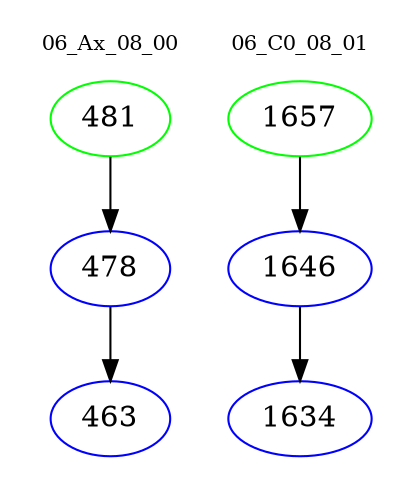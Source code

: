digraph{
subgraph cluster_0 {
color = white
label = "06_Ax_08_00";
fontsize=10;
T0_481 [label="481", color="green"]
T0_481 -> T0_478 [color="black"]
T0_478 [label="478", color="blue"]
T0_478 -> T0_463 [color="black"]
T0_463 [label="463", color="blue"]
}
subgraph cluster_1 {
color = white
label = "06_C0_08_01";
fontsize=10;
T1_1657 [label="1657", color="green"]
T1_1657 -> T1_1646 [color="black"]
T1_1646 [label="1646", color="blue"]
T1_1646 -> T1_1634 [color="black"]
T1_1634 [label="1634", color="blue"]
}
}
